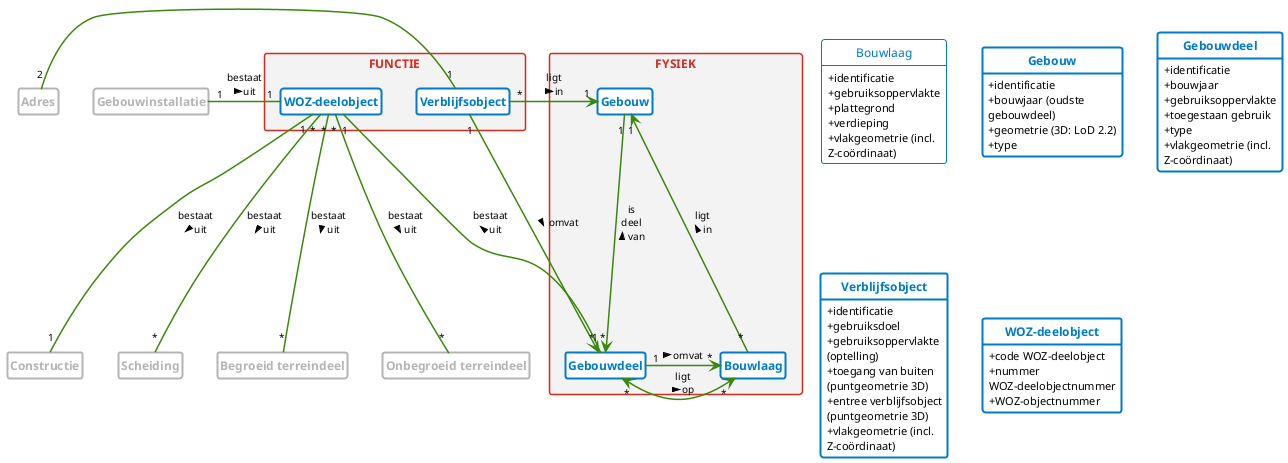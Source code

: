 @startuml

' --------v-v-v-v-v-v-v-v--------
' https://www.rijkshuisstijl.nl/organisatiespecifieke-richtlijnen/ministerie-van-binnenlandse-zaken-en-koninkrijksrelaties/deelidentiteit-kerndepartement-bzk
' https://www.rijkshuisstijl.nl/basiselementen/basiselementen-online/online-kleuren
'
' # Communicatiekleuren
' Het kerndepartement van BZK heeft uit het kleurenpalet van de rijkshuisstijl drie kleuren (elk met tint1 / tint2) gekozen:
' - Rijksoverheid hemelblauw #007bc7 (#b2d7ee/#d9ebf7)
' - Rijksoverheid rood #d52b1e (#f2bfbb/#f9dfdd)
' - Rijksoverheid groen #39870c (#c3dbb6/#e1eddb)
' Het gebruik van deze kleuren in combinatie met veel wit wordt gestimuleerd.
'
' # Tinten voor achtergrondkaders, grafieken en tabellen
' Voor achtergrondkaders, grafieken en tabellen kunnen 7 neutrale grijstinten of tinten van een communicatiekleur in stappen van 20% worden toegepast. Voor tekstachtergrond wordt grijstint1 of communicatiekleur tint2 aanbevolen om aan de contrasteisen voor een goede leesbaarheid te voldoen.
'
' Rijksoverheid grijs 1 #f3f3f3
' Rijksoverheid grijs 2 #e6e6e6
' Rijksoverheid grijs 3 #cccccc
' Rijksoverheid grijs 4 #b4b4b4
' Rijksoverheid grijs 5 #999999
' Rijksoverheid grijs 6 #696969
' Rijksoverheid grijs 7 #535353

' --------^-^-^-^-^-^-^-^--------

skinparam defaultFontColor black
skinparam defaultFontName Lucida Sans
skinparam defaultFontSize 11
skinparam defaultFontStyle normal
skinparam defaultMonospacedFontName Lucida Sans Typewriter
' skinparam defaultTextAlignment left
' skinparam lineType ortho
' skinparam lineType polyline
skinparam shadowing false
skinparam wrapWidth 165

skinparam class {
    ArrowColor #39870c
    ArrowFontSize 10
'     ArrowTextAlignment center
    ArrowThickness 1.5
'     AttributeFontColor #000000
    AttributeIconSize 0
    BackgroundColor #ffffff
    BorderColor #007bc7
    BorderThickness 2
    FontColor #007bc7
    FontSize 12
    FontStyle bold
'     StereotypeFontStyle italic
'     StereotypeFontColor #000000
}

skinparam class<<extern>> {
    AttributeFontColor #b4b4b4
    BorderColor #b4b4b4
    FontColor #b4b4b4
    StereotypeFontColor #b4b4b4
}

skinparam class<<vrijwillig>> {
    BorderThickness 1
    FontStyle normal
}

skinparam note {
    BackgroundColor #fdf6bb
    BorderColor #f9e11e
    FontColor #007bc7
}

skinparam package {
    BackgroundColor #f3f3f3
    BorderColor #d52b1e
    FontColor #d52b1e
    FontSize 12
    FontStyle bold
    Style rectangle
}

skinparam package<< subpackage >> {
    BackgroundColor #e6e6e6
    BorderColor #e6e6e6
    FontStyle normal
}

hide circle

hide empty members

hide stereotype

hide AbstractObject


' =================================================================================================


package "FUNCTIE" {
    class Verblijfsobject {
    }
    class WOZ-deelobject {
    }
}

package "FYSIEK" {
    class Gebouw {
    }
    class Bouwlaag {
    }
    class Gebouwdeel {
    }
}

Verblijfsobject "*" -> "1" Gebouw : ligt\nin  >
Verblijfsobject "1" --> "*" Gebouwdeel : omvat >
Gebouw "1" <-- "*" Bouwlaag : ligt\nin <
Gebouwdeel "*" <-> "*" Bouwlaag : ligt\nop >
Gebouwdeel "1" -> "*" Bouwlaag : omvat >
Gebouw "1" --> "*" Gebouwdeel : is\ndeel\nvan <
"WOZ-deelobject" "1" -left- "1" Gebouwdeel : bestaat\nuit >
"WOZ-deelobject" "1" -left- "1" Gebouwinstallatie : bestaat\nuit >
"WOZ-deelobject" "1" -- "1" Constructie : bestaat\nuit >
"WOZ-deelobject" "*" -- "*" Scheiding : bestaat\nuit >
"WOZ-deelobject" "*" -- "*" "Begroeid terreindeel" : bestaat\nuit >
"WOZ-deelobject" "*" -- "*" "Onbegroeid terreindeel" : bestaat\nuit >
Verblijfsobject "1" -left- "2" Adres

class Adres << extern >> {
}

class "Begroeid terreindeel" << extern >> {
}

class Bouwlaag << Objecttype >> << vrijwillig >> {
    + {field} identificatie
    + {field} gebruiksoppervlakte
    + {field} plattegrond
    + {field} verdieping
    + {field} vlakgeometrie (incl. Z-coördinaat)
}

class Constructie << extern >> {
}

class Gebouw << Objecttype >> {
    + {field} identificatie
    + {field} bouwjaar (oudste gebouwdeel)
    + {field} geometrie (3D: LoD 2.2)
    + {field} type
}

class Gebouwdeel << Objecttype >> {
    + {field} identificatie
    + {field} bouwjaar
    + {field} gebruiksoppervlakte
    + {field} toegestaan gebruik
    + {field} type
    + {field} vlakgeometrie (incl. Z-coördinaat)
}

class Gebouwinstallatie << extern >> {
}

class "Onbegroeid terreindeel" << extern >> {
}

class Scheiding << extern >> {
}

class Verblijfsobject << Objecttype >> {
    + {field} identificatie
    + {field} gebruiksdoel
    + {field} gebruiksoppervlakte (optelling)
    + {field} toegang van buiten (puntgeometrie 3D)
    + {field} entree verblijfsobject (puntgeometrie 3D)
    + {field} vlakgeometrie (incl. Z-coördinaat)
}

class WOZ-deelobject << Objecttype >> {
    + {field} code WOZ-deelobject
    + {field} nummer WOZ-deelobjectnummer
    + {field} WOZ-objectnummer
}

@enduml
